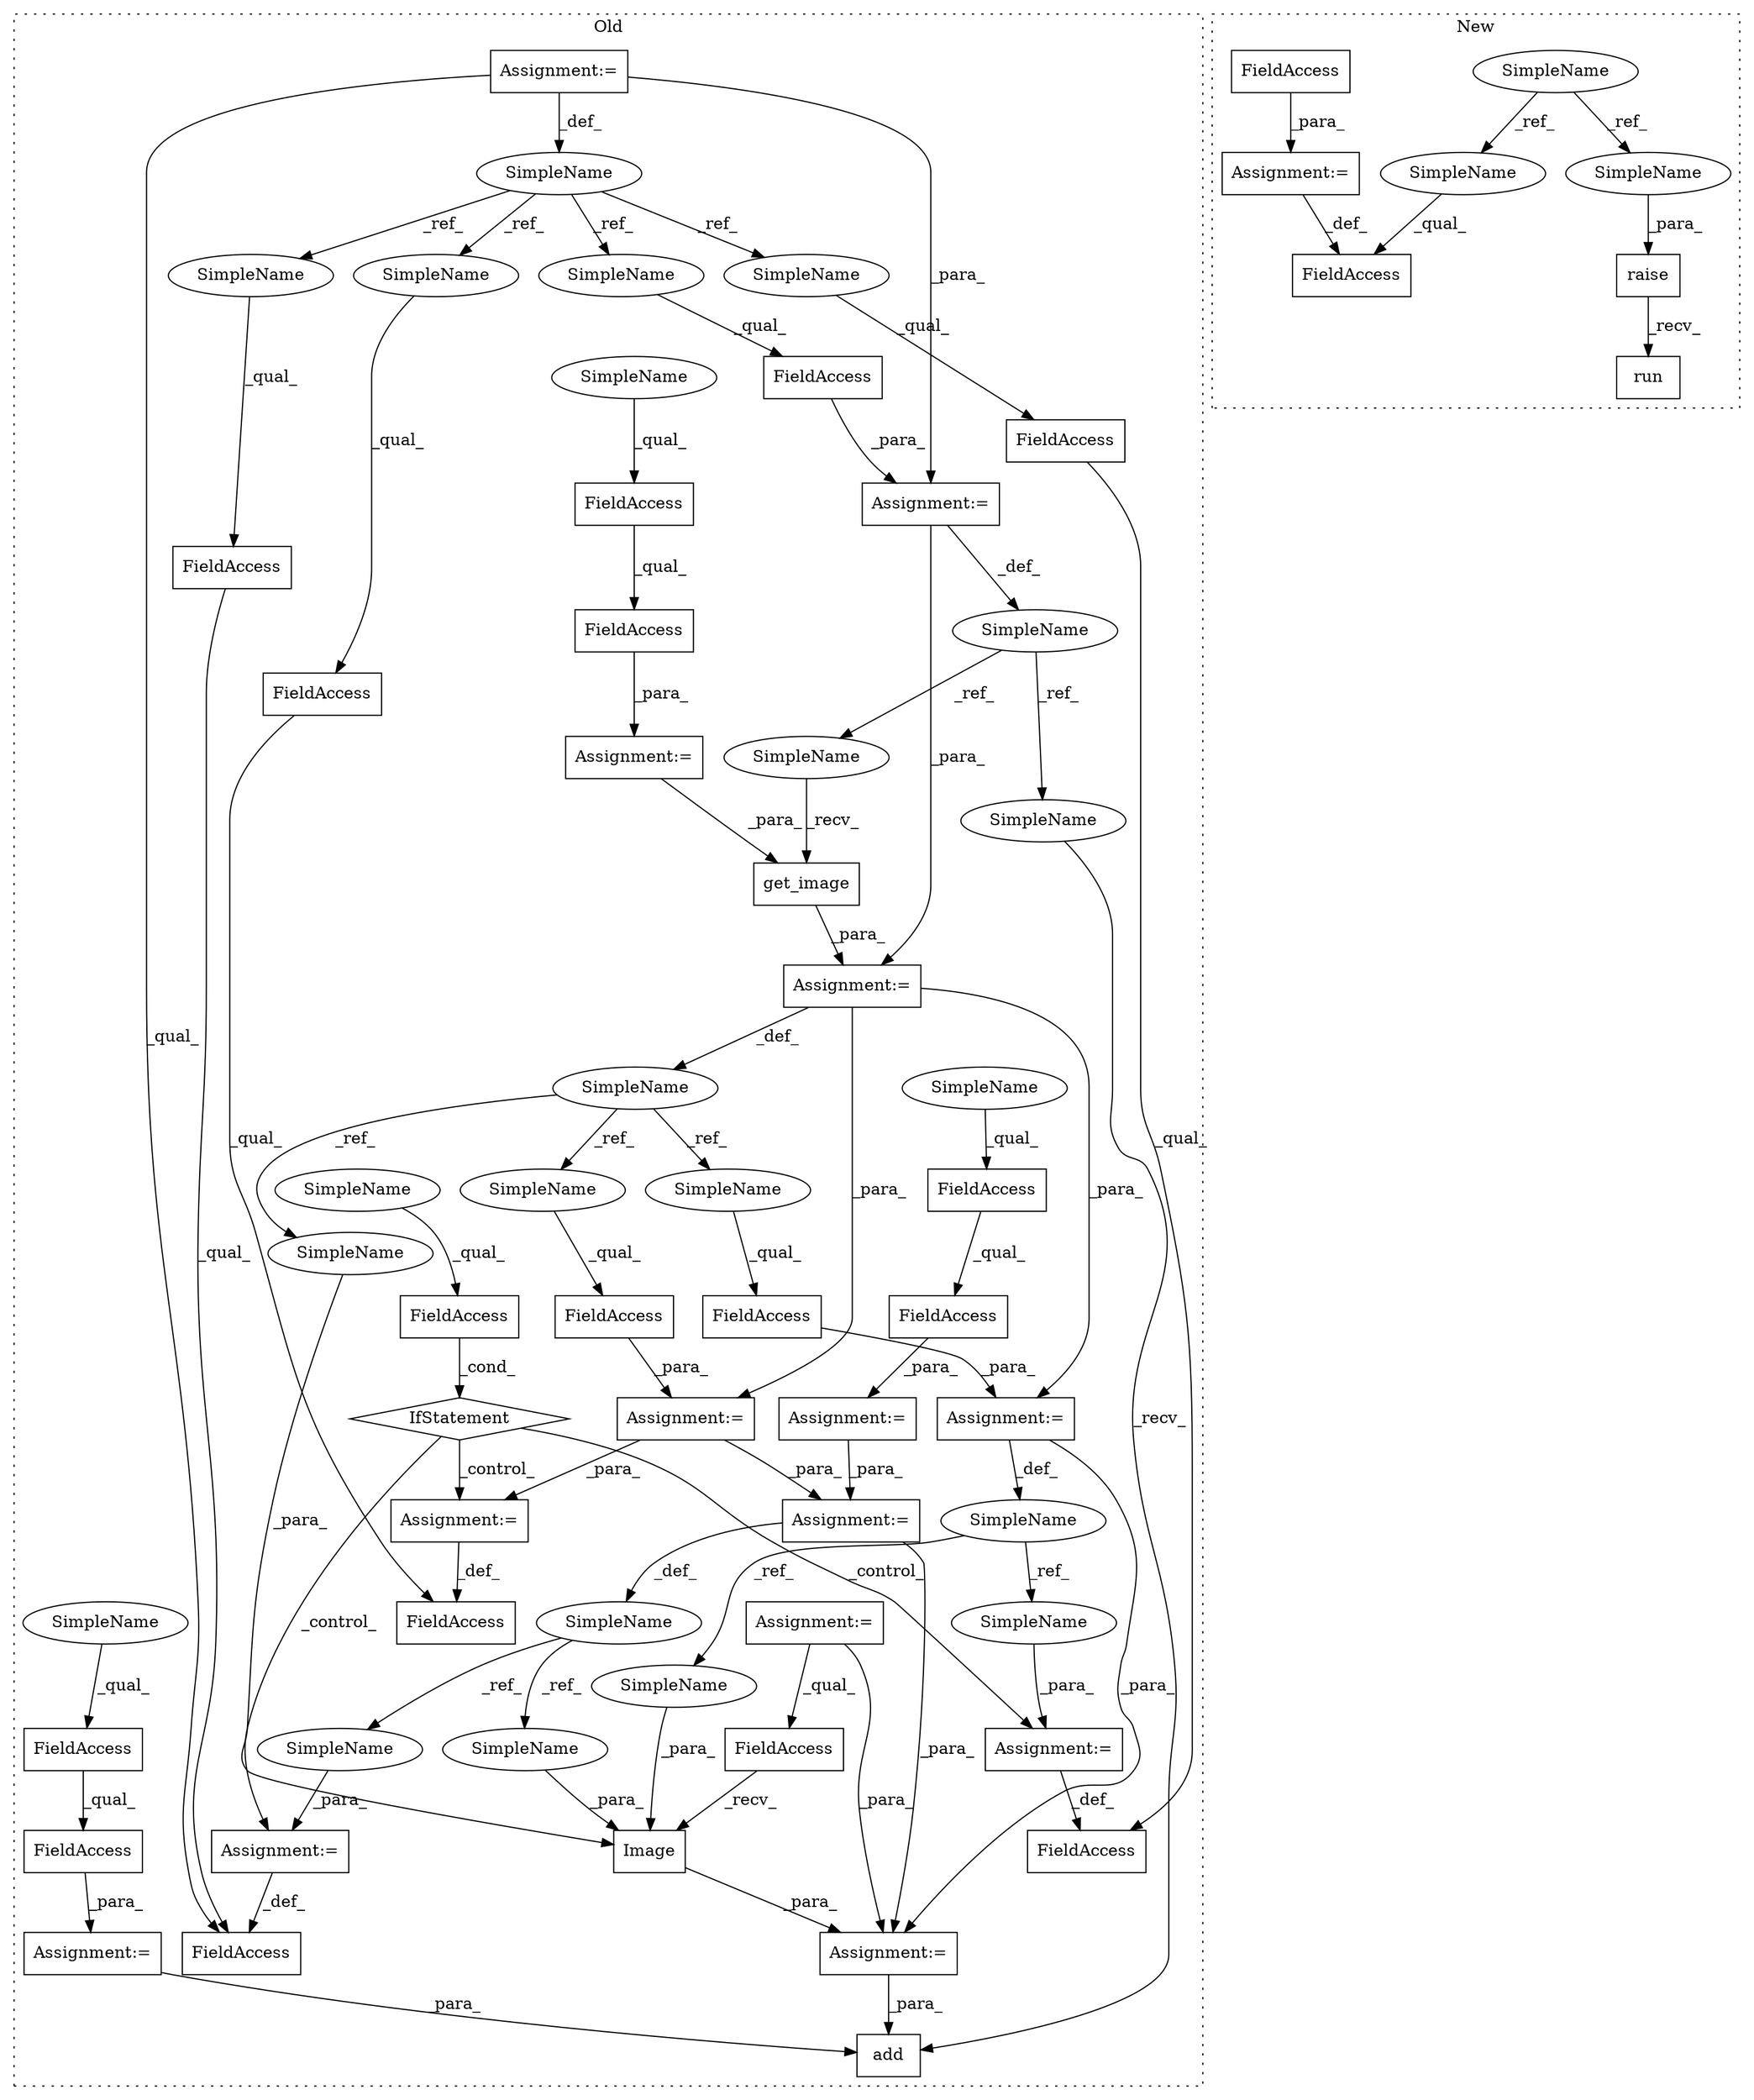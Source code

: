 digraph G {
subgraph cluster0 {
1 [label="add" a="32" s="1431,1443" l="4,1" shape="box"];
3 [label="SimpleName" a="42" s="1186" l="6" shape="ellipse"];
4 [label="get_image" a="32" s="1227,1243" l="10,1" shape="box"];
5 [label="FieldAccess" a="22" s="1261" l="12" shape="box"];
6 [label="SimpleName" a="42" s="1218" l="1" shape="ellipse"];
7 [label="FieldAccess" a="22" s="1286" l="12" shape="box"];
8 [label="FieldAccess" a="22" s="1568" l="33" shape="box"];
9 [label="FieldAccess" a="22" s="1568" l="22" shape="box"];
10 [label="SimpleName" a="42" s="895" l="9" shape="ellipse"];
11 [label="FieldAccess" a="22" s="1524" l="22" shape="box"];
12 [label="FieldAccess" a="22" s="1480" l="29" shape="box"];
13 [label="FieldAccess" a="22" s="1480" l="22" shape="box"];
14 [label="FieldAccess" a="22" s="1193" l="19" shape="box"];
15 [label="FieldAccess" a="22" s="1524" l="29" shape="box"];
17 [label="Image" a="32" s="1392,1417" l="6,1" shape="box"];
18 [label="FieldAccess" a="22" s="1373" l="18" shape="box"];
19 [label="SimpleName" a="42" s="1304" l="6" shape="ellipse"];
20 [label="Assignment:=" a="7" s="1553" l="1" shape="box"];
21 [label="FieldAccess" a="22" s="1454" l="16" shape="box"];
23 [label="FieldAccess" a="22" s="1077" l="11" shape="box"];
24 [label="FieldAccess" a="22" s="1150" l="24" shape="box"];
26 [label="FieldAccess" a="22" s="1077" l="17" shape="box"];
27 [label="FieldAccess" a="22" s="1150" l="30" shape="box"];
28 [label="IfStatement" a="25" s="1450,1470" l="4,2" shape="diamond"];
29 [label="SimpleName" a="42" s="1250" l="10" shape="ellipse"];
30 [label="Assignment:=" a="7" s="1601" l="1" shape="box"];
31 [label="Assignment:=" a="7" s="1509" l="1" shape="box"];
32 [label="Assignment:=" a="7" s="857" l="12" shape="box"];
33 [label="Assignment:=" a="7" s="1285" l="1" shape="box"];
34 [label="Assignment:=" a="7" s="1372" l="1" shape="box"];
37 [label="Assignment:=" a="7" s="1192" l="1" shape="box"];
38 [label="Assignment:=" a="7" s="1260" l="1" shape="box"];
39 [label="Assignment:=" a="7" s="1076" l="1" shape="box"];
40 [label="Assignment:=" a="7" s="1310" l="1" shape="box"];
41 [label="Assignment:=" a="7" s="895" l="9" shape="box"];
42 [label="Assignment:=" a="7" s="1219" l="1" shape="box"];
43 [label="FieldAccess" a="22" s="1107" l="11" shape="box"];
44 [label="FieldAccess" a="22" s="1107" l="17" shape="box"];
45 [label="Assignment:=" a="7" s="1106" l="1" shape="box"];
46 [label="Assignment:=" a="7" s="1149" l="1" shape="box"];
47 [label="SimpleName" a="42" s="1602" l="10" shape="ellipse"];
48 [label="SimpleName" a="42" s="1407" l="10" shape="ellipse"];
49 [label="SimpleName" a="42" s="1524" l="9" shape="ellipse"];
50 [label="SimpleName" a="42" s="1480" l="9" shape="ellipse"];
51 [label="SimpleName" a="42" s="1568" l="9" shape="ellipse"];
52 [label="SimpleName" a="42" s="1193" l="9" shape="ellipse"];
55 [label="SimpleName" a="42" s="1077" l="4" shape="ellipse"];
56 [label="SimpleName" a="42" s="1150" l="4" shape="ellipse"];
57 [label="SimpleName" a="42" s="1454" l="4" shape="ellipse"];
58 [label="SimpleName" a="42" s="1107" l="4" shape="ellipse"];
59 [label="SimpleName" a="42" s="1405" l="1" shape="ellipse"];
60 [label="SimpleName" a="42" s="1286" l="1" shape="ellipse"];
61 [label="SimpleName" a="42" s="1261" l="1" shape="ellipse"];
62 [label="SimpleName" a="42" s="1220" l="6" shape="ellipse"];
63 [label="SimpleName" a="42" s="1424" l="6" shape="ellipse"];
64 [label="SimpleName" a="42" s="1554" l="6" shape="ellipse"];
65 [label="SimpleName" a="42" s="1398" l="6" shape="ellipse"];
label = "Old";
style="dotted";
}
subgraph cluster1 {
2 [label="run" a="32" s="970,983" l="4,1" shape="box"];
16 [label="raise" a="32" s="950,968" l="6,1" shape="box"];
22 [label="SimpleName" a="42" s="860" l="4" shape="ellipse"];
25 [label="FieldAccess" a="22" s="904" l="13" shape="box"];
35 [label="Assignment:=" a="7" s="917" l="1" shape="box"];
36 [label="FieldAccess" a="22" s="918" l="26" shape="box"];
53 [label="SimpleName" a="42" s="904" l="4" shape="ellipse"];
54 [label="SimpleName" a="42" s="964" l="4" shape="ellipse"];
label = "New";
style="dotted";
}
3 -> 63 [label="_ref_"];
3 -> 62 [label="_ref_"];
4 -> 42 [label="_para_"];
5 -> 38 [label="_para_"];
6 -> 60 [label="_ref_"];
6 -> 61 [label="_ref_"];
6 -> 59 [label="_ref_"];
7 -> 33 [label="_para_"];
9 -> 8 [label="_qual_"];
10 -> 52 [label="_ref_"];
10 -> 50 [label="_ref_"];
10 -> 49 [label="_ref_"];
10 -> 51 [label="_ref_"];
11 -> 15 [label="_qual_"];
13 -> 12 [label="_qual_"];
14 -> 37 [label="_para_"];
16 -> 2 [label="_recv_"];
17 -> 34 [label="_para_"];
18 -> 17 [label="_recv_"];
19 -> 64 [label="_ref_"];
19 -> 65 [label="_ref_"];
20 -> 15 [label="_def_"];
21 -> 28 [label="_cond_"];
22 -> 53 [label="_ref_"];
22 -> 54 [label="_ref_"];
23 -> 26 [label="_qual_"];
24 -> 27 [label="_qual_"];
26 -> 39 [label="_para_"];
27 -> 46 [label="_para_"];
28 -> 30 [label="_control_"];
28 -> 31 [label="_control_"];
28 -> 20 [label="_control_"];
29 -> 47 [label="_ref_"];
29 -> 48 [label="_ref_"];
30 -> 8 [label="_def_"];
31 -> 12 [label="_def_"];
32 -> 34 [label="_para_"];
32 -> 18 [label="_qual_"];
33 -> 40 [label="_para_"];
33 -> 31 [label="_para_"];
34 -> 1 [label="_para_"];
35 -> 25 [label="_def_"];
36 -> 35 [label="_para_"];
37 -> 42 [label="_para_"];
37 -> 3 [label="_def_"];
38 -> 34 [label="_para_"];
38 -> 29 [label="_def_"];
39 -> 4 [label="_para_"];
40 -> 19 [label="_def_"];
40 -> 34 [label="_para_"];
41 -> 10 [label="_def_"];
41 -> 37 [label="_para_"];
41 -> 15 [label="_qual_"];
42 -> 38 [label="_para_"];
42 -> 33 [label="_para_"];
42 -> 6 [label="_def_"];
43 -> 44 [label="_qual_"];
44 -> 45 [label="_para_"];
45 -> 1 [label="_para_"];
46 -> 40 [label="_para_"];
47 -> 30 [label="_para_"];
48 -> 17 [label="_para_"];
49 -> 11 [label="_qual_"];
50 -> 13 [label="_qual_"];
51 -> 9 [label="_qual_"];
52 -> 14 [label="_qual_"];
53 -> 25 [label="_qual_"];
54 -> 16 [label="_para_"];
55 -> 23 [label="_qual_"];
56 -> 24 [label="_qual_"];
57 -> 21 [label="_qual_"];
58 -> 43 [label="_qual_"];
59 -> 17 [label="_para_"];
60 -> 7 [label="_qual_"];
61 -> 5 [label="_qual_"];
62 -> 4 [label="_recv_"];
63 -> 1 [label="_recv_"];
64 -> 20 [label="_para_"];
65 -> 17 [label="_para_"];
}